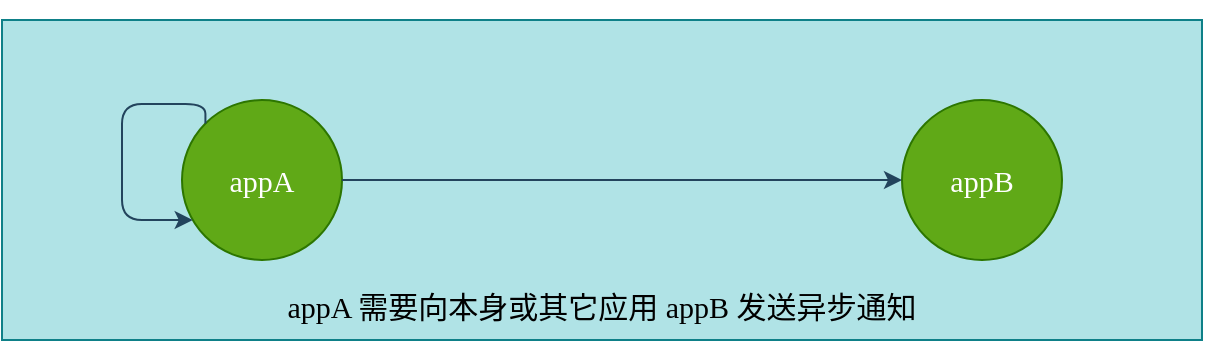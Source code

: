 <mxfile version="12.4.8" type="github"><diagram id="wpUHIhpQEB0SY6643-ao" name="Page-1"><mxGraphModel dx="1422" dy="802" grid="1" gridSize="10" guides="1" tooltips="1" connect="1" arrows="1" fold="1" page="1" pageScale="1" pageWidth="827" pageHeight="1169" math="0" shadow="0"><root><mxCell id="0"/><mxCell id="1" parent="0"/><mxCell id="crV2h4AbfbPqcwOCRPLc-1" value="&lt;br&gt;&lt;br&gt;&lt;br&gt;&lt;br&gt;&lt;br&gt;&lt;br&gt;&lt;br&gt;&lt;br&gt;appA 需要向本身或其它应用 appB 发送异步通知&lt;br&gt;&lt;div style=&quot;text-align: left&quot;&gt;&lt;br style=&quot;white-space: nowrap&quot;&gt;&lt;/div&gt;" style="rounded=0;whiteSpace=wrap;html=1;fontFamily=Lucida Console;fontSize=15;fillColor=#b0e3e6;strokeColor=#0e8088;" vertex="1" parent="1"><mxGeometry x="40" y="40" width="600" height="160" as="geometry"/></mxCell><mxCell id="crV2h4AbfbPqcwOCRPLc-2" value="appA" style="ellipse;whiteSpace=wrap;html=1;aspect=fixed;fontFamily=Lucida Console;fontSize=15;fillColor=#60a917;strokeColor=#2D7600;fontColor=#ffffff;" vertex="1" parent="1"><mxGeometry x="130" y="80" width="80" height="80" as="geometry"/></mxCell><mxCell id="crV2h4AbfbPqcwOCRPLc-3" value="appB" style="ellipse;whiteSpace=wrap;html=1;aspect=fixed;fontFamily=Lucida Console;fontSize=15;fillColor=#60a917;strokeColor=#2D7600;fontColor=#ffffff;" vertex="1" parent="1"><mxGeometry x="490" y="80" width="80" height="80" as="geometry"/></mxCell><mxCell id="crV2h4AbfbPqcwOCRPLc-4" value="" style="endArrow=classic;html=1;fontFamily=Lucida Console;fontSize=15;exitX=1;exitY=0.5;exitDx=0;exitDy=0;fillColor=#bac8d3;strokeColor=#23445d;" edge="1" parent="1" source="crV2h4AbfbPqcwOCRPLc-2"><mxGeometry width="50" height="50" relative="1" as="geometry"><mxPoint x="80" y="270" as="sourcePoint"/><mxPoint x="490" y="120" as="targetPoint"/><Array as="points"><mxPoint x="490" y="120"/></Array></mxGeometry></mxCell><mxCell id="crV2h4AbfbPqcwOCRPLc-5" value="" style="edgeStyle=elbowEdgeStyle;elbow=horizontal;endArrow=classic;html=1;fontFamily=Lucida Console;fontSize=15;exitX=0;exitY=0.5;exitDx=0;exitDy=0;" edge="1" parent="1" source="crV2h4AbfbPqcwOCRPLc-2" target="crV2h4AbfbPqcwOCRPLc-1"><mxGeometry width="50" height="50" relative="1" as="geometry"><mxPoint x="120" y="130" as="sourcePoint"/><mxPoint x="130" y="220" as="targetPoint"/><Array as="points"><mxPoint x="90" y="160"/><mxPoint x="100" y="170"/><mxPoint x="110" y="120"/></Array></mxGeometry></mxCell><mxCell id="crV2h4AbfbPqcwOCRPLc-6" value="" style="edgeStyle=segmentEdgeStyle;endArrow=classic;html=1;fontFamily=Lucida Console;fontSize=15;exitX=0;exitY=0;exitDx=0;exitDy=0;fillColor=#bac8d3;strokeColor=#23445d;" edge="1" parent="1" source="crV2h4AbfbPqcwOCRPLc-2" target="crV2h4AbfbPqcwOCRPLc-2"><mxGeometry width="50" height="50" relative="1" as="geometry"><mxPoint x="150" y="82" as="sourcePoint"/><mxPoint x="130" y="220" as="targetPoint"/><Array as="points"><mxPoint x="142" y="82"/><mxPoint x="100" y="82"/><mxPoint x="100" y="140"/></Array></mxGeometry></mxCell></root></mxGraphModel></diagram></mxfile>
